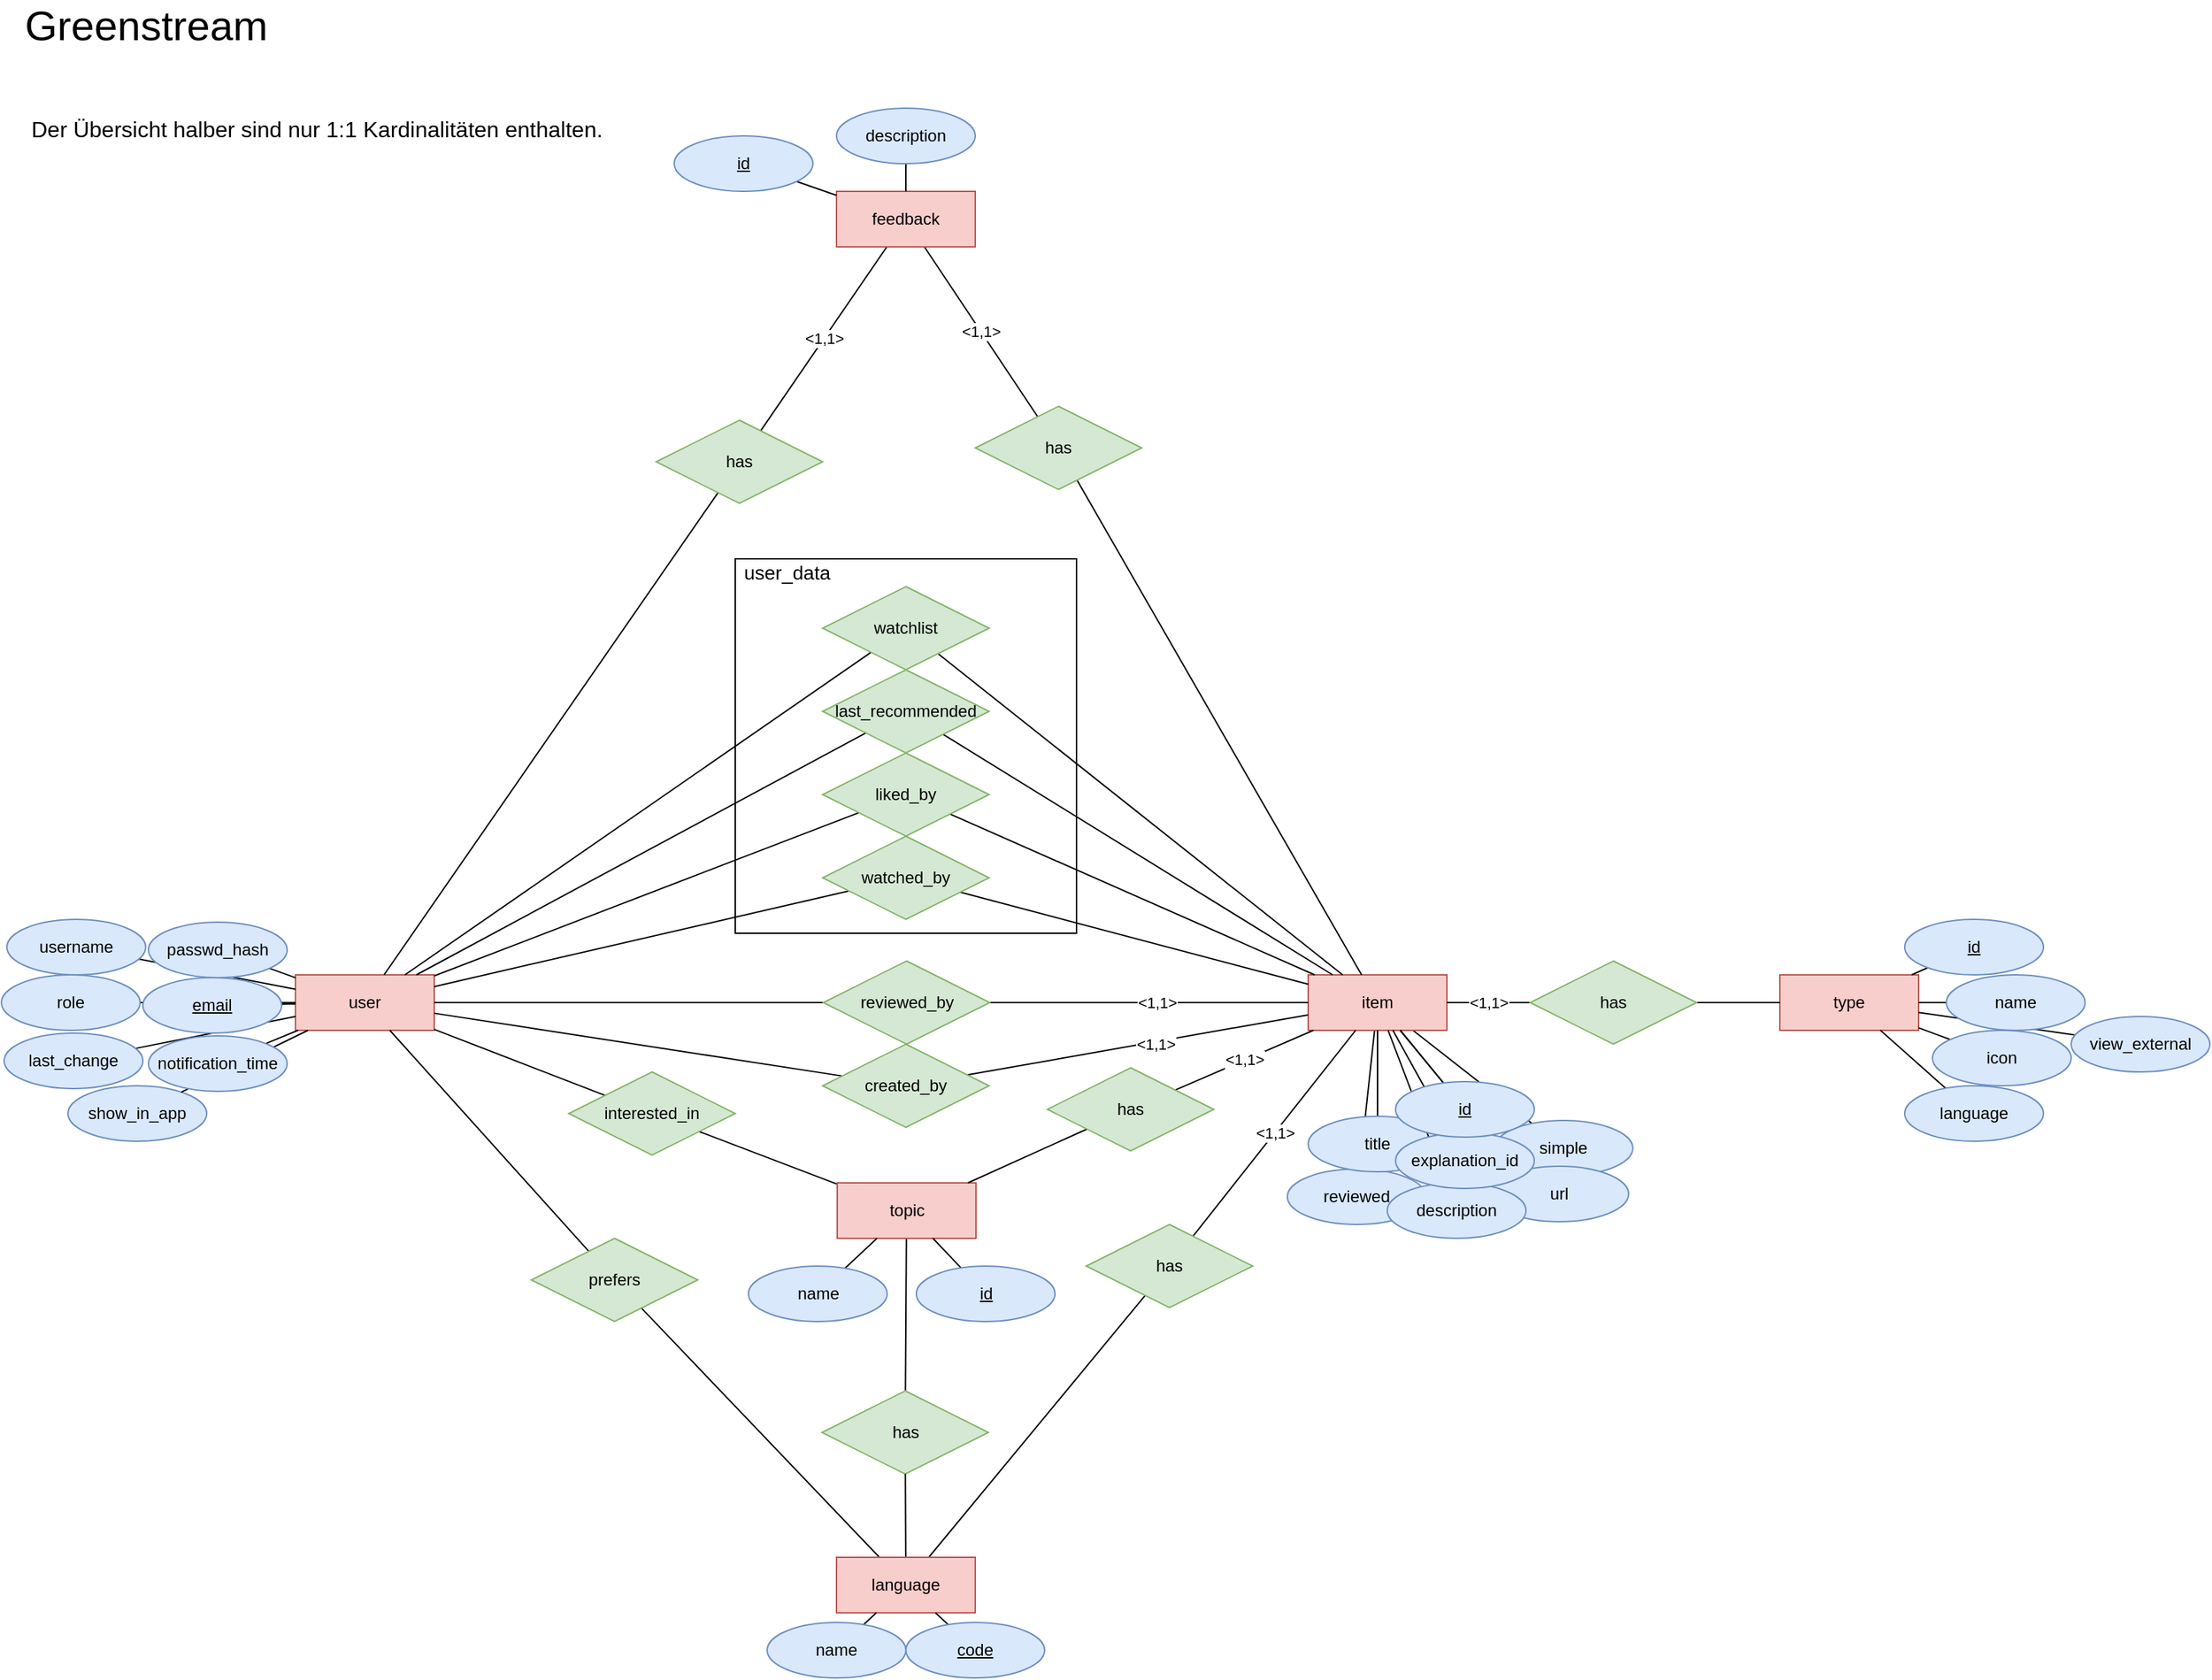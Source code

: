 <mxfile version="14.4.8" type="github">
  <diagram id="yYash_9FX-N8x_OdWU7n" name="Page-1">
    <mxGraphModel dx="1422" dy="1942" grid="0" gridSize="10" guides="1" tooltips="1" connect="1" arrows="1" fold="1" page="1" pageScale="1" pageWidth="827" pageHeight="1169" math="0" shadow="0">
      <root>
        <mxCell id="0" />
        <mxCell id="1" parent="0" />
        <mxCell id="AYxX15isop8XZw2IDsf4-109" value="show_in_app" style="ellipse;whiteSpace=wrap;html=1;align=center;strokeColor=#6c8ebf;fillColor=#dae8fc;" parent="1" vertex="1">
          <mxGeometry x="223" y="192" width="100" height="40" as="geometry" />
        </mxCell>
        <mxCell id="AYxX15isop8XZw2IDsf4-127" style="edgeStyle=none;rounded=0;orthogonalLoop=1;jettySize=auto;html=1;startArrow=none;startFill=0;startSize=6;endArrow=none;endFill=0;strokeColor=#000000;strokeWidth=1;" parent="1" source="AYxX15isop8XZw2IDsf4-126" target="vbSCoahMgH9bi58tosfz-2" edge="1">
          <mxGeometry relative="1" as="geometry" />
        </mxCell>
        <mxCell id="AYxX15isop8XZw2IDsf4-126" value="reviewed" style="ellipse;whiteSpace=wrap;html=1;align=center;strokeColor=#6c8ebf;fillColor=#dae8fc;" parent="1" vertex="1">
          <mxGeometry x="1102" y="252" width="100" height="40" as="geometry" />
        </mxCell>
        <mxCell id="AYxX15isop8XZw2IDsf4-125" style="edgeStyle=none;rounded=0;orthogonalLoop=1;jettySize=auto;html=1;startArrow=none;startFill=0;startSize=6;endArrow=none;endFill=0;strokeColor=#000000;strokeWidth=1;" parent="1" source="AYxX15isop8XZw2IDsf4-124" target="vbSCoahMgH9bi58tosfz-2" edge="1">
          <mxGeometry relative="1" as="geometry" />
        </mxCell>
        <mxCell id="AYxX15isop8XZw2IDsf4-124" value="simple" style="ellipse;whiteSpace=wrap;html=1;align=center;strokeColor=#6c8ebf;fillColor=#dae8fc;" parent="1" vertex="1">
          <mxGeometry x="1251" y="217" width="100" height="40" as="geometry" />
        </mxCell>
        <mxCell id="AYxX15isop8XZw2IDsf4-122" value="url" style="ellipse;whiteSpace=wrap;html=1;align=center;strokeColor=#6c8ebf;fillColor=#dae8fc;" parent="1" vertex="1">
          <mxGeometry x="1248" y="250" width="100" height="40" as="geometry" />
        </mxCell>
        <mxCell id="AYxX15isop8XZw2IDsf4-24" value="" style="rounded=0;whiteSpace=wrap;html=1;" parent="1" vertex="1">
          <mxGeometry x="704" y="-188" width="246" height="270" as="geometry" />
        </mxCell>
        <mxCell id="vbSCoahMgH9bi58tosfz-1" value="user" style="whiteSpace=wrap;html=1;align=center;rounded=0;strokeColor=#b85450;fillColor=#f8cecc;" parent="1" vertex="1">
          <mxGeometry x="387" y="112" width="100" height="40" as="geometry" />
        </mxCell>
        <mxCell id="vbSCoahMgH9bi58tosfz-2" value="&lt;div&gt;item&lt;/div&gt;" style="whiteSpace=wrap;html=1;align=center;rounded=0;strokeColor=#b85450;fillColor=#f8cecc;" parent="1" vertex="1">
          <mxGeometry x="1117" y="112" width="100" height="40" as="geometry" />
        </mxCell>
        <mxCell id="AYxX15isop8XZw2IDsf4-2" style="rounded=0;orthogonalLoop=1;jettySize=auto;html=1;endArrow=none;endFill=0;" parent="1" source="AYxX15isop8XZw2IDsf4-1" target="vbSCoahMgH9bi58tosfz-1" edge="1">
          <mxGeometry relative="1" as="geometry" />
        </mxCell>
        <mxCell id="AYxX15isop8XZw2IDsf4-4" style="edgeStyle=none;rounded=0;orthogonalLoop=1;jettySize=auto;html=1;endArrow=none;endFill=0;" parent="1" source="AYxX15isop8XZw2IDsf4-3" target="vbSCoahMgH9bi58tosfz-2" edge="1">
          <mxGeometry relative="1" as="geometry" />
        </mxCell>
        <mxCell id="AYxX15isop8XZw2IDsf4-16" value="&amp;lt;1,1&amp;gt;" style="edgeStyle=none;rounded=0;orthogonalLoop=1;jettySize=auto;html=1;endArrow=none;endFill=0;" parent="1" source="AYxX15isop8XZw2IDsf4-12" target="vbSCoahMgH9bi58tosfz-2" edge="1">
          <mxGeometry x="0.102" y="-2" relative="1" as="geometry">
            <mxPoint as="offset" />
          </mxGeometry>
        </mxCell>
        <mxCell id="AYxX15isop8XZw2IDsf4-23" style="edgeStyle=none;rounded=0;orthogonalLoop=1;jettySize=auto;html=1;endArrow=none;endFill=0;" parent="1" source="AYxX15isop8XZw2IDsf4-12" target="vbSCoahMgH9bi58tosfz-1" edge="1">
          <mxGeometry relative="1" as="geometry" />
        </mxCell>
        <mxCell id="AYxX15isop8XZw2IDsf4-12" value="created_by" style="shape=rhombus;perimeter=rhombusPerimeter;whiteSpace=wrap;html=1;align=center;rounded=0;strokeColor=#82b366;fillColor=#d5e8d4;" parent="1" vertex="1">
          <mxGeometry x="767" y="162" width="120" height="60" as="geometry" />
        </mxCell>
        <mxCell id="AYxX15isop8XZw2IDsf4-17" style="edgeStyle=none;rounded=0;orthogonalLoop=1;jettySize=auto;html=1;endArrow=none;endFill=0;" parent="1" source="AYxX15isop8XZw2IDsf4-13" target="vbSCoahMgH9bi58tosfz-2" edge="1">
          <mxGeometry relative="1" as="geometry" />
        </mxCell>
        <mxCell id="AYxX15isop8XZw2IDsf4-22" style="edgeStyle=none;rounded=0;orthogonalLoop=1;jettySize=auto;html=1;endArrow=none;endFill=0;" parent="1" source="AYxX15isop8XZw2IDsf4-13" target="vbSCoahMgH9bi58tosfz-1" edge="1">
          <mxGeometry relative="1" as="geometry" />
        </mxCell>
        <mxCell id="AYxX15isop8XZw2IDsf4-13" value="liked_by" style="shape=rhombus;perimeter=rhombusPerimeter;whiteSpace=wrap;html=1;align=center;rounded=0;strokeColor=#82b366;fillColor=#d5e8d4;" parent="1" vertex="1">
          <mxGeometry x="767" y="-48" width="120" height="60" as="geometry" />
        </mxCell>
        <mxCell id="AYxX15isop8XZw2IDsf4-18" style="edgeStyle=none;rounded=0;orthogonalLoop=1;jettySize=auto;html=1;endArrow=none;endFill=0;" parent="1" source="AYxX15isop8XZw2IDsf4-14" target="vbSCoahMgH9bi58tosfz-2" edge="1">
          <mxGeometry relative="1" as="geometry" />
        </mxCell>
        <mxCell id="AYxX15isop8XZw2IDsf4-21" style="edgeStyle=none;rounded=0;orthogonalLoop=1;jettySize=auto;html=1;endArrow=none;endFill=0;" parent="1" source="AYxX15isop8XZw2IDsf4-14" target="vbSCoahMgH9bi58tosfz-1" edge="1">
          <mxGeometry relative="1" as="geometry" />
        </mxCell>
        <mxCell id="AYxX15isop8XZw2IDsf4-14" value="watched_by" style="shape=rhombus;perimeter=rhombusPerimeter;whiteSpace=wrap;html=1;align=center;rounded=0;strokeColor=#82b366;fillColor=#d5e8d4;" parent="1" vertex="1">
          <mxGeometry x="767" y="12" width="120" height="60" as="geometry" />
        </mxCell>
        <mxCell id="AYxX15isop8XZw2IDsf4-19" value="&amp;lt;1,1&amp;gt;" style="edgeStyle=none;rounded=0;orthogonalLoop=1;jettySize=auto;html=1;endArrow=none;endFill=0;" parent="1" source="AYxX15isop8XZw2IDsf4-15" target="vbSCoahMgH9bi58tosfz-2" edge="1">
          <mxGeometry x="0.05" relative="1" as="geometry">
            <mxPoint as="offset" />
          </mxGeometry>
        </mxCell>
        <mxCell id="AYxX15isop8XZw2IDsf4-20" style="edgeStyle=none;rounded=0;orthogonalLoop=1;jettySize=auto;html=1;endArrow=none;endFill=0;" parent="1" source="AYxX15isop8XZw2IDsf4-15" target="vbSCoahMgH9bi58tosfz-1" edge="1">
          <mxGeometry relative="1" as="geometry" />
        </mxCell>
        <mxCell id="AYxX15isop8XZw2IDsf4-15" value="reviewed_by" style="shape=rhombus;perimeter=rhombusPerimeter;whiteSpace=wrap;html=1;align=center;rounded=0;strokeColor=#82b366;fillColor=#d5e8d4;" parent="1" vertex="1">
          <mxGeometry x="767.5" y="102" width="120" height="60" as="geometry" />
        </mxCell>
        <mxCell id="AYxX15isop8XZw2IDsf4-25" value="&lt;font style=&quot;font-size: 14px&quot;&gt;user_data&lt;/font&gt;" style="text;html=1;align=center;verticalAlign=middle;resizable=0;points=[];autosize=1;" parent="1" vertex="1">
          <mxGeometry x="700.5" y="-188" width="80" height="20" as="geometry" />
        </mxCell>
        <mxCell id="AYxX15isop8XZw2IDsf4-31" style="edgeStyle=none;rounded=0;orthogonalLoop=1;jettySize=auto;html=1;endArrow=none;endFill=0;" parent="1" source="AYxX15isop8XZw2IDsf4-30" target="vbSCoahMgH9bi58tosfz-2" edge="1">
          <mxGeometry relative="1" as="geometry" />
        </mxCell>
        <mxCell id="AYxX15isop8XZw2IDsf4-32" style="edgeStyle=none;rounded=0;orthogonalLoop=1;jettySize=auto;html=1;endArrow=none;endFill=0;" parent="1" source="AYxX15isop8XZw2IDsf4-30" target="vbSCoahMgH9bi58tosfz-1" edge="1">
          <mxGeometry relative="1" as="geometry" />
        </mxCell>
        <mxCell id="AYxX15isop8XZw2IDsf4-30" value="last_recommended" style="shape=rhombus;perimeter=rhombusPerimeter;whiteSpace=wrap;html=1;align=center;rounded=0;strokeColor=#82b366;fillColor=#d5e8d4;" parent="1" vertex="1">
          <mxGeometry x="767" y="-108" width="120" height="60" as="geometry" />
        </mxCell>
        <mxCell id="AYxX15isop8XZw2IDsf4-35" style="edgeStyle=none;rounded=0;orthogonalLoop=1;jettySize=auto;html=1;endArrow=none;endFill=0;" parent="1" source="AYxX15isop8XZw2IDsf4-34" target="vbSCoahMgH9bi58tosfz-1" edge="1">
          <mxGeometry relative="1" as="geometry" />
        </mxCell>
        <mxCell id="AYxX15isop8XZw2IDsf4-36" style="edgeStyle=none;rounded=0;orthogonalLoop=1;jettySize=auto;html=1;endArrow=none;endFill=0;" parent="1" source="AYxX15isop8XZw2IDsf4-34" target="AYxX15isop8XZw2IDsf4-33" edge="1">
          <mxGeometry relative="1" as="geometry" />
        </mxCell>
        <mxCell id="AYxX15isop8XZw2IDsf4-34" value="interested_in" style="shape=rhombus;perimeter=rhombusPerimeter;whiteSpace=wrap;html=1;align=center;rounded=0;strokeColor=#82b366;fillColor=#d5e8d4;" parent="1" vertex="1">
          <mxGeometry x="584" y="182" width="120" height="60" as="geometry" />
        </mxCell>
        <mxCell id="AYxX15isop8XZw2IDsf4-42" style="edgeStyle=none;rounded=0;orthogonalLoop=1;jettySize=auto;html=1;endArrow=none;endFill=0;" parent="1" source="AYxX15isop8XZw2IDsf4-41" target="AYxX15isop8XZw2IDsf4-33" edge="1">
          <mxGeometry relative="1" as="geometry" />
        </mxCell>
        <mxCell id="AYxX15isop8XZw2IDsf4-41" value="has" style="shape=rhombus;perimeter=rhombusPerimeter;whiteSpace=wrap;html=1;align=center;rounded=0;strokeColor=#82b366;fillColor=#d5e8d4;" parent="1" vertex="1">
          <mxGeometry x="766.5" y="412" width="120" height="60" as="geometry" />
        </mxCell>
        <mxCell id="AYxX15isop8XZw2IDsf4-44" style="edgeStyle=none;rounded=0;orthogonalLoop=1;jettySize=auto;html=1;endArrow=none;endFill=0;" parent="1" source="AYxX15isop8XZw2IDsf4-43" target="AYxX15isop8XZw2IDsf4-41" edge="1">
          <mxGeometry relative="1" as="geometry" />
        </mxCell>
        <mxCell id="AYxX15isop8XZw2IDsf4-54" style="edgeStyle=none;rounded=0;orthogonalLoop=1;jettySize=auto;html=1;endArrow=none;endFill=0;" parent="1" source="AYxX15isop8XZw2IDsf4-43" target="AYxX15isop8XZw2IDsf4-52" edge="1">
          <mxGeometry relative="1" as="geometry" />
        </mxCell>
        <mxCell id="AYxX15isop8XZw2IDsf4-53" value="&amp;lt;1,1&amp;gt;" style="edgeStyle=none;rounded=0;orthogonalLoop=1;jettySize=auto;html=1;endArrow=none;endFill=0;" parent="1" source="AYxX15isop8XZw2IDsf4-52" target="vbSCoahMgH9bi58tosfz-2" edge="1">
          <mxGeometry relative="1" as="geometry" />
        </mxCell>
        <mxCell id="AYxX15isop8XZw2IDsf4-52" value="has" style="shape=rhombus;perimeter=rhombusPerimeter;whiteSpace=wrap;html=1;align=center;rounded=0;strokeColor=#82b366;fillColor=#d5e8d4;" parent="1" vertex="1">
          <mxGeometry x="957" y="292" width="120" height="60" as="geometry" />
        </mxCell>
        <mxCell id="AYxX15isop8XZw2IDsf4-58" style="edgeStyle=none;rounded=0;orthogonalLoop=1;jettySize=auto;html=1;endArrow=none;endFill=0;" parent="1" source="AYxX15isop8XZw2IDsf4-57" target="AYxX15isop8XZw2IDsf4-43" edge="1">
          <mxGeometry relative="1" as="geometry" />
        </mxCell>
        <mxCell id="AYxX15isop8XZw2IDsf4-59" style="edgeStyle=none;rounded=0;orthogonalLoop=1;jettySize=auto;html=1;endArrow=none;endFill=0;" parent="1" source="AYxX15isop8XZw2IDsf4-57" target="vbSCoahMgH9bi58tosfz-1" edge="1">
          <mxGeometry relative="1" as="geometry" />
        </mxCell>
        <mxCell id="AYxX15isop8XZw2IDsf4-57" value="prefers" style="shape=rhombus;perimeter=rhombusPerimeter;whiteSpace=wrap;html=1;align=center;rounded=0;strokeColor=#82b366;fillColor=#d5e8d4;" parent="1" vertex="1">
          <mxGeometry x="557" y="302" width="120" height="60" as="geometry" />
        </mxCell>
        <mxCell id="AYxX15isop8XZw2IDsf4-33" value="&lt;div&gt;topic&lt;/div&gt;" style="whiteSpace=wrap;html=1;align=center;rounded=0;strokeColor=#b85450;fillColor=#f8cecc;" parent="1" vertex="1">
          <mxGeometry x="777.5" y="262" width="100" height="40" as="geometry" />
        </mxCell>
        <mxCell id="AYxX15isop8XZw2IDsf4-38" style="edgeStyle=none;rounded=0;orthogonalLoop=1;jettySize=auto;html=1;endArrow=none;endFill=0;" parent="1" source="AYxX15isop8XZw2IDsf4-37" target="AYxX15isop8XZw2IDsf4-33" edge="1">
          <mxGeometry relative="1" as="geometry" />
        </mxCell>
        <mxCell id="AYxX15isop8XZw2IDsf4-37" value="name" style="ellipse;whiteSpace=wrap;html=1;align=center;strokeColor=#6c8ebf;fillColor=#dae8fc;" parent="1" vertex="1">
          <mxGeometry x="713.5" y="322" width="100" height="40" as="geometry" />
        </mxCell>
        <mxCell id="AYxX15isop8XZw2IDsf4-40" style="edgeStyle=none;rounded=0;orthogonalLoop=1;jettySize=auto;html=1;endArrow=none;endFill=0;" parent="1" source="AYxX15isop8XZw2IDsf4-39" target="AYxX15isop8XZw2IDsf4-33" edge="1">
          <mxGeometry relative="1" as="geometry" />
        </mxCell>
        <mxCell id="AYxX15isop8XZw2IDsf4-39" value="id" style="ellipse;whiteSpace=wrap;html=1;align=center;fontStyle=4;fillColor=#dae8fc;strokeColor=#6c8ebf;" parent="1" vertex="1">
          <mxGeometry x="834.5" y="322" width="100" height="40" as="geometry" />
        </mxCell>
        <mxCell id="AYxX15isop8XZw2IDsf4-63" value="type" style="whiteSpace=wrap;html=1;align=center;rounded=0;strokeColor=#b85450;fillColor=#f8cecc;" parent="1" vertex="1">
          <mxGeometry x="1457" y="112" width="100" height="40" as="geometry" />
        </mxCell>
        <mxCell id="AYxX15isop8XZw2IDsf4-65" style="edgeStyle=none;rounded=0;orthogonalLoop=1;jettySize=auto;html=1;endArrow=none;endFill=0;" parent="1" source="AYxX15isop8XZw2IDsf4-64" target="AYxX15isop8XZw2IDsf4-63" edge="1">
          <mxGeometry relative="1" as="geometry" />
        </mxCell>
        <mxCell id="AYxX15isop8XZw2IDsf4-64" value="id" style="ellipse;whiteSpace=wrap;html=1;align=center;fontStyle=4;fillColor=#dae8fc;strokeColor=#6c8ebf;" parent="1" vertex="1">
          <mxGeometry x="1547" y="72" width="100" height="40" as="geometry" />
        </mxCell>
        <mxCell id="AYxX15isop8XZw2IDsf4-68" style="edgeStyle=none;rounded=0;orthogonalLoop=1;jettySize=auto;html=1;endArrow=none;endFill=0;" parent="1" source="AYxX15isop8XZw2IDsf4-66" target="AYxX15isop8XZw2IDsf4-63" edge="1">
          <mxGeometry relative="1" as="geometry" />
        </mxCell>
        <mxCell id="AYxX15isop8XZw2IDsf4-70" style="edgeStyle=none;rounded=0;orthogonalLoop=1;jettySize=auto;html=1;endArrow=none;endFill=0;" parent="1" source="AYxX15isop8XZw2IDsf4-69" target="AYxX15isop8XZw2IDsf4-63" edge="1">
          <mxGeometry relative="1" as="geometry" />
        </mxCell>
        <mxCell id="AYxX15isop8XZw2IDsf4-69" value="icon" style="ellipse;whiteSpace=wrap;html=1;align=center;strokeColor=#6c8ebf;fillColor=#dae8fc;" parent="1" vertex="1">
          <mxGeometry x="1567" y="152" width="100" height="40" as="geometry" />
        </mxCell>
        <mxCell id="AYxX15isop8XZw2IDsf4-73" style="edgeStyle=none;rounded=0;orthogonalLoop=1;jettySize=auto;html=1;endArrow=none;endFill=0;" parent="1" source="AYxX15isop8XZw2IDsf4-71" target="AYxX15isop8XZw2IDsf4-63" edge="1">
          <mxGeometry relative="1" as="geometry" />
        </mxCell>
        <mxCell id="AYxX15isop8XZw2IDsf4-71" value="language" style="ellipse;whiteSpace=wrap;html=1;align=center;strokeColor=#6c8ebf;fillColor=#dae8fc;" parent="1" vertex="1">
          <mxGeometry x="1547" y="192" width="100" height="40" as="geometry" />
        </mxCell>
        <mxCell id="AYxX15isop8XZw2IDsf4-76" style="edgeStyle=none;rounded=0;orthogonalLoop=1;jettySize=auto;html=1;endArrow=none;endFill=0;" parent="1" source="AYxX15isop8XZw2IDsf4-74" target="AYxX15isop8XZw2IDsf4-63" edge="1">
          <mxGeometry relative="1" as="geometry" />
        </mxCell>
        <mxCell id="AYxX15isop8XZw2IDsf4-74" value="view_external" style="ellipse;whiteSpace=wrap;html=1;align=center;strokeColor=#6c8ebf;fillColor=#dae8fc;" parent="1" vertex="1">
          <mxGeometry x="1667" y="142" width="100" height="40" as="geometry" />
        </mxCell>
        <mxCell id="AYxX15isop8XZw2IDsf4-78" value="" style="edgeStyle=none;rounded=0;orthogonalLoop=1;jettySize=auto;html=1;endArrow=none;endFill=0;" parent="1" source="AYxX15isop8XZw2IDsf4-77" target="AYxX15isop8XZw2IDsf4-63" edge="1">
          <mxGeometry relative="1" as="geometry" />
        </mxCell>
        <mxCell id="AYxX15isop8XZw2IDsf4-79" value="&amp;lt;1,1&amp;gt;" style="edgeStyle=none;rounded=0;orthogonalLoop=1;jettySize=auto;html=1;endArrow=none;endFill=0;" parent="1" source="AYxX15isop8XZw2IDsf4-77" target="vbSCoahMgH9bi58tosfz-2" edge="1">
          <mxGeometry relative="1" as="geometry" />
        </mxCell>
        <mxCell id="AYxX15isop8XZw2IDsf4-77" value="has" style="shape=rhombus;perimeter=rhombusPerimeter;whiteSpace=wrap;html=1;align=center;rounded=0;strokeColor=#82b366;fillColor=#d5e8d4;" parent="1" vertex="1">
          <mxGeometry x="1277" y="102" width="120" height="60" as="geometry" />
        </mxCell>
        <mxCell id="AYxX15isop8XZw2IDsf4-89" value="&amp;lt;1,1&amp;gt;" style="edgeStyle=none;rounded=0;orthogonalLoop=1;jettySize=auto;html=1;endArrow=none;endFill=0;" parent="1" source="AYxX15isop8XZw2IDsf4-88" target="AYxX15isop8XZw2IDsf4-80" edge="1">
          <mxGeometry relative="1" as="geometry" />
        </mxCell>
        <mxCell id="AYxX15isop8XZw2IDsf4-90" style="edgeStyle=none;rounded=0;orthogonalLoop=1;jettySize=auto;html=1;endArrow=none;endFill=0;" parent="1" source="AYxX15isop8XZw2IDsf4-88" target="vbSCoahMgH9bi58tosfz-2" edge="1">
          <mxGeometry relative="1" as="geometry" />
        </mxCell>
        <mxCell id="AYxX15isop8XZw2IDsf4-88" value="has" style="shape=rhombus;perimeter=rhombusPerimeter;whiteSpace=wrap;html=1;align=center;rounded=0;strokeColor=#82b366;fillColor=#d5e8d4;" parent="1" vertex="1">
          <mxGeometry x="877" y="-298" width="120" height="60" as="geometry" />
        </mxCell>
        <mxCell id="AYxX15isop8XZw2IDsf4-92" value="&amp;lt;1,1&amp;gt;" style="edgeStyle=none;rounded=0;orthogonalLoop=1;jettySize=auto;html=1;endArrow=none;endFill=0;" parent="1" source="AYxX15isop8XZw2IDsf4-91" target="AYxX15isop8XZw2IDsf4-80" edge="1">
          <mxGeometry relative="1" as="geometry" />
        </mxCell>
        <mxCell id="AYxX15isop8XZw2IDsf4-93" style="edgeStyle=none;rounded=0;orthogonalLoop=1;jettySize=auto;html=1;endArrow=none;endFill=0;" parent="1" source="AYxX15isop8XZw2IDsf4-91" target="vbSCoahMgH9bi58tosfz-1" edge="1">
          <mxGeometry relative="1" as="geometry" />
        </mxCell>
        <mxCell id="AYxX15isop8XZw2IDsf4-91" value="has" style="shape=rhombus;perimeter=rhombusPerimeter;whiteSpace=wrap;html=1;align=center;rounded=0;strokeColor=#82b366;fillColor=#d5e8d4;" parent="1" vertex="1">
          <mxGeometry x="647" y="-288" width="120" height="60" as="geometry" />
        </mxCell>
        <mxCell id="AYxX15isop8XZw2IDsf4-94" value="" style="group" parent="1" vertex="1" connectable="0">
          <mxGeometry x="660" y="-513" width="217" height="100" as="geometry" />
        </mxCell>
        <mxCell id="AYxX15isop8XZw2IDsf4-80" value="feedback" style="whiteSpace=wrap;html=1;align=center;rounded=0;strokeColor=#b85450;fillColor=#f8cecc;" parent="AYxX15isop8XZw2IDsf4-94" vertex="1">
          <mxGeometry x="117" y="60" width="100" height="40" as="geometry" />
        </mxCell>
        <mxCell id="AYxX15isop8XZw2IDsf4-87" style="edgeStyle=none;rounded=0;orthogonalLoop=1;jettySize=auto;html=1;endArrow=none;endFill=0;" parent="AYxX15isop8XZw2IDsf4-94" source="AYxX15isop8XZw2IDsf4-83" target="AYxX15isop8XZw2IDsf4-80" edge="1">
          <mxGeometry relative="1" as="geometry" />
        </mxCell>
        <mxCell id="AYxX15isop8XZw2IDsf4-83" value="description" style="ellipse;whiteSpace=wrap;html=1;align=center;strokeColor=#6c8ebf;fillColor=#dae8fc;" parent="AYxX15isop8XZw2IDsf4-94" vertex="1">
          <mxGeometry x="117" width="100" height="40" as="geometry" />
        </mxCell>
        <mxCell id="AYxX15isop8XZw2IDsf4-86" style="edgeStyle=none;rounded=0;orthogonalLoop=1;jettySize=auto;html=1;endArrow=none;endFill=0;" parent="AYxX15isop8XZw2IDsf4-94" source="AYxX15isop8XZw2IDsf4-85" target="AYxX15isop8XZw2IDsf4-80" edge="1">
          <mxGeometry relative="1" as="geometry" />
        </mxCell>
        <mxCell id="AYxX15isop8XZw2IDsf4-85" value="id" style="ellipse;whiteSpace=wrap;html=1;align=center;fontStyle=4;fillColor=#dae8fc;strokeColor=#6c8ebf;" parent="AYxX15isop8XZw2IDsf4-94" vertex="1">
          <mxGeometry y="20" width="100" height="40" as="geometry" />
        </mxCell>
        <mxCell id="AYxX15isop8XZw2IDsf4-96" style="edgeStyle=none;rounded=0;orthogonalLoop=1;jettySize=auto;html=1;endArrow=none;endFill=0;" parent="1" source="AYxX15isop8XZw2IDsf4-95" target="vbSCoahMgH9bi58tosfz-2" edge="1">
          <mxGeometry relative="1" as="geometry" />
        </mxCell>
        <mxCell id="AYxX15isop8XZw2IDsf4-97" style="edgeStyle=none;rounded=0;orthogonalLoop=1;jettySize=auto;html=1;endArrow=none;endFill=0;" parent="1" source="AYxX15isop8XZw2IDsf4-95" target="vbSCoahMgH9bi58tosfz-1" edge="1">
          <mxGeometry relative="1" as="geometry" />
        </mxCell>
        <mxCell id="AYxX15isop8XZw2IDsf4-95" value="watchlist" style="shape=rhombus;perimeter=rhombusPerimeter;whiteSpace=wrap;html=1;align=center;rounded=0;strokeColor=#82b366;fillColor=#d5e8d4;" parent="1" vertex="1">
          <mxGeometry x="767" y="-168" width="120" height="60" as="geometry" />
        </mxCell>
        <mxCell id="AYxX15isop8XZw2IDsf4-98" value="&lt;font style=&quot;font-size: 16px&quot;&gt;Der Übersicht halber sind nur 1:1 Kardinalitäten enthalten.&lt;/font&gt;" style="text;html=1;align=center;verticalAlign=middle;resizable=0;points=[];autosize=1;" parent="1" vertex="1">
          <mxGeometry x="187" y="-508" width="430" height="20" as="geometry" />
        </mxCell>
        <mxCell id="AYxX15isop8XZw2IDsf4-100" style="edgeStyle=none;rounded=0;orthogonalLoop=1;jettySize=auto;html=1;endArrow=none;endFill=0;" parent="1" source="AYxX15isop8XZw2IDsf4-99" target="vbSCoahMgH9bi58tosfz-1" edge="1">
          <mxGeometry relative="1" as="geometry" />
        </mxCell>
        <mxCell id="AYxX15isop8XZw2IDsf4-102" style="edgeStyle=none;rounded=0;orthogonalLoop=1;jettySize=auto;html=1;endArrow=none;endFill=0;" parent="1" source="AYxX15isop8XZw2IDsf4-101" target="vbSCoahMgH9bi58tosfz-1" edge="1">
          <mxGeometry relative="1" as="geometry" />
        </mxCell>
        <mxCell id="AYxX15isop8XZw2IDsf4-104" style="edgeStyle=none;rounded=0;orthogonalLoop=1;jettySize=auto;html=1;endArrow=none;endFill=0;" parent="1" source="AYxX15isop8XZw2IDsf4-1" target="vbSCoahMgH9bi58tosfz-1" edge="1">
          <mxGeometry relative="1" as="geometry" />
        </mxCell>
        <mxCell id="AYxX15isop8XZw2IDsf4-141" style="edgeStyle=none;rounded=0;orthogonalLoop=1;jettySize=auto;html=1;startArrow=none;startFill=0;startSize=6;endArrow=none;endFill=0;strokeColor=#000000;strokeWidth=1;" parent="1" source="AYxX15isop8XZw2IDsf4-103" target="vbSCoahMgH9bi58tosfz-1" edge="1">
          <mxGeometry relative="1" as="geometry" />
        </mxCell>
        <mxCell id="AYxX15isop8XZw2IDsf4-103" value="role" style="ellipse;whiteSpace=wrap;html=1;align=center;strokeColor=#6c8ebf;fillColor=#dae8fc;" parent="1" vertex="1">
          <mxGeometry x="175" y="112" width="100" height="40" as="geometry" />
        </mxCell>
        <mxCell id="AYxX15isop8XZw2IDsf4-106" style="edgeStyle=none;rounded=0;orthogonalLoop=1;jettySize=auto;html=1;endArrow=none;endFill=0;" parent="1" source="AYxX15isop8XZw2IDsf4-105" target="vbSCoahMgH9bi58tosfz-1" edge="1">
          <mxGeometry relative="1" as="geometry" />
        </mxCell>
        <mxCell id="AYxX15isop8XZw2IDsf4-105" value="last_change" style="ellipse;whiteSpace=wrap;html=1;align=center;strokeColor=#6c8ebf;fillColor=#dae8fc;" parent="1" vertex="1">
          <mxGeometry x="177" y="154" width="100" height="40" as="geometry" />
        </mxCell>
        <mxCell id="AYxX15isop8XZw2IDsf4-108" style="edgeStyle=none;rounded=0;orthogonalLoop=1;jettySize=auto;html=1;endArrow=none;endFill=0;" parent="1" source="AYxX15isop8XZw2IDsf4-107" target="vbSCoahMgH9bi58tosfz-1" edge="1">
          <mxGeometry relative="1" as="geometry" />
        </mxCell>
        <mxCell id="AYxX15isop8XZw2IDsf4-110" style="edgeStyle=none;rounded=0;orthogonalLoop=1;jettySize=auto;html=1;endArrow=none;endFill=0;" parent="1" source="AYxX15isop8XZw2IDsf4-109" target="vbSCoahMgH9bi58tosfz-1" edge="1">
          <mxGeometry relative="1" as="geometry" />
        </mxCell>
        <mxCell id="AYxX15isop8XZw2IDsf4-115" style="edgeStyle=none;rounded=0;orthogonalLoop=1;jettySize=auto;html=1;startArrow=none;startFill=0;startSize=6;endArrow=none;endFill=0;strokeWidth=1;" parent="1" source="AYxX15isop8XZw2IDsf4-113" target="vbSCoahMgH9bi58tosfz-2" edge="1">
          <mxGeometry relative="1" as="geometry" />
        </mxCell>
        <mxCell id="AYxX15isop8XZw2IDsf4-113" value="title" style="ellipse;whiteSpace=wrap;html=1;align=center;strokeColor=#6c8ebf;fillColor=#dae8fc;" parent="1" vertex="1">
          <mxGeometry x="1117" y="214" width="100" height="40" as="geometry" />
        </mxCell>
        <mxCell id="AYxX15isop8XZw2IDsf4-118" style="edgeStyle=none;rounded=0;orthogonalLoop=1;jettySize=auto;html=1;startArrow=none;startFill=0;startSize=6;endArrow=none;endFill=0;strokeColor=#000000;strokeWidth=1;" parent="1" source="AYxX15isop8XZw2IDsf4-117" target="vbSCoahMgH9bi58tosfz-2" edge="1">
          <mxGeometry relative="1" as="geometry" />
        </mxCell>
        <mxCell id="AYxX15isop8XZw2IDsf4-117" value="description" style="ellipse;whiteSpace=wrap;html=1;align=center;strokeColor=#6c8ebf;fillColor=#dae8fc;" parent="1" vertex="1">
          <mxGeometry x="1174" y="262" width="100" height="40" as="geometry" />
        </mxCell>
        <mxCell id="AYxX15isop8XZw2IDsf4-120" style="edgeStyle=none;rounded=0;orthogonalLoop=1;jettySize=auto;html=1;startArrow=none;startFill=0;startSize=6;endArrow=none;endFill=0;strokeColor=#000000;strokeWidth=1;" parent="1" source="AYxX15isop8XZw2IDsf4-119" target="vbSCoahMgH9bi58tosfz-2" edge="1">
          <mxGeometry relative="1" as="geometry" />
        </mxCell>
        <mxCell id="AYxX15isop8XZw2IDsf4-123" style="edgeStyle=none;rounded=0;orthogonalLoop=1;jettySize=auto;html=1;startArrow=none;startFill=0;startSize=6;endArrow=none;endFill=0;strokeColor=#000000;strokeWidth=1;" parent="1" source="AYxX15isop8XZw2IDsf4-3" target="vbSCoahMgH9bi58tosfz-2" edge="1">
          <mxGeometry relative="1" as="geometry" />
        </mxCell>
        <mxCell id="AYxX15isop8XZw2IDsf4-128" style="edgeStyle=none;rounded=0;orthogonalLoop=1;jettySize=auto;html=1;exitX=0.5;exitY=1;exitDx=0;exitDy=0;startArrow=none;startFill=0;startSize=6;endArrow=none;endFill=0;strokeColor=#000000;strokeWidth=1;" parent="1" source="AYxX15isop8XZw2IDsf4-126" target="AYxX15isop8XZw2IDsf4-126" edge="1">
          <mxGeometry relative="1" as="geometry" />
        </mxCell>
        <mxCell id="AYxX15isop8XZw2IDsf4-131" value="&lt;font style=&quot;font-size: 30px&quot;&gt;Greenstream&lt;/font&gt;" style="text;html=1;align=center;verticalAlign=middle;resizable=0;points=[];autosize=1;" parent="1" vertex="1">
          <mxGeometry x="187" y="-584" width="184" height="22" as="geometry" />
        </mxCell>
        <mxCell id="AYxX15isop8XZw2IDsf4-133" style="edgeStyle=none;rounded=0;orthogonalLoop=1;jettySize=auto;html=1;startArrow=none;startFill=0;startSize=6;endArrow=none;endFill=0;strokeColor=#000000;strokeWidth=1;" parent="1" source="AYxX15isop8XZw2IDsf4-132" target="AYxX15isop8XZw2IDsf4-33" edge="1">
          <mxGeometry relative="1" as="geometry" />
        </mxCell>
        <mxCell id="AYxX15isop8XZw2IDsf4-134" value="&amp;lt;1,1&amp;gt;" style="edgeStyle=none;rounded=0;orthogonalLoop=1;jettySize=auto;html=1;startArrow=none;startFill=0;startSize=6;endArrow=none;endFill=0;strokeColor=#000000;strokeWidth=1;" parent="1" source="AYxX15isop8XZw2IDsf4-132" target="vbSCoahMgH9bi58tosfz-2" edge="1">
          <mxGeometry relative="1" as="geometry" />
        </mxCell>
        <mxCell id="AYxX15isop8XZw2IDsf4-132" value="has" style="shape=rhombus;perimeter=rhombusPerimeter;whiteSpace=wrap;html=1;align=center;rounded=0;strokeColor=#82b366;fillColor=#d5e8d4;" parent="1" vertex="1">
          <mxGeometry x="929" y="179" width="120" height="60" as="geometry" />
        </mxCell>
        <mxCell id="AYxX15isop8XZw2IDsf4-43" value="language" style="whiteSpace=wrap;html=1;align=center;rounded=0;strokeColor=#b85450;fillColor=#f8cecc;" parent="1" vertex="1">
          <mxGeometry x="777" y="532" width="100" height="40" as="geometry" />
        </mxCell>
        <mxCell id="AYxX15isop8XZw2IDsf4-139" style="edgeStyle=none;rounded=0;orthogonalLoop=1;jettySize=auto;html=1;startArrow=none;startFill=0;startSize=6;endArrow=none;endFill=0;strokeColor=#000000;strokeWidth=1;" parent="1" source="AYxX15isop8XZw2IDsf4-47" target="AYxX15isop8XZw2IDsf4-43" edge="1">
          <mxGeometry relative="1" as="geometry" />
        </mxCell>
        <mxCell id="AYxX15isop8XZw2IDsf4-47" value="name" style="ellipse;whiteSpace=wrap;html=1;align=center;strokeColor=#6c8ebf;fillColor=#dae8fc;" parent="1" vertex="1">
          <mxGeometry x="727" y="579" width="100" height="40" as="geometry" />
        </mxCell>
        <mxCell id="AYxX15isop8XZw2IDsf4-138" style="edgeStyle=none;rounded=0;orthogonalLoop=1;jettySize=auto;html=1;startArrow=none;startFill=0;startSize=6;endArrow=none;endFill=0;strokeColor=#000000;strokeWidth=1;" parent="1" source="AYxX15isop8XZw2IDsf4-51" target="AYxX15isop8XZw2IDsf4-43" edge="1">
          <mxGeometry relative="1" as="geometry" />
        </mxCell>
        <mxCell id="AYxX15isop8XZw2IDsf4-51" value="&lt;u&gt;code&lt;/u&gt;" style="ellipse;whiteSpace=wrap;html=1;align=center;strokeColor=#6c8ebf;fillColor=#dae8fc;" parent="1" vertex="1">
          <mxGeometry x="827" y="579" width="100" height="40" as="geometry" />
        </mxCell>
        <mxCell id="AYxX15isop8XZw2IDsf4-101" value="username" style="ellipse;whiteSpace=wrap;html=1;align=center;strokeColor=#6c8ebf;fillColor=#dae8fc;" parent="1" vertex="1">
          <mxGeometry x="179" y="72" width="100" height="40" as="geometry" />
        </mxCell>
        <mxCell id="AYxX15isop8XZw2IDsf4-99" value="passwd_hash" style="ellipse;whiteSpace=wrap;html=1;align=center;strokeColor=#6c8ebf;fillColor=#dae8fc;" parent="1" vertex="1">
          <mxGeometry x="281" y="74" width="100" height="40" as="geometry" />
        </mxCell>
        <mxCell id="AYxX15isop8XZw2IDsf4-66" value="name" style="ellipse;whiteSpace=wrap;html=1;align=center;strokeColor=#6c8ebf;fillColor=#dae8fc;" parent="1" vertex="1">
          <mxGeometry x="1577" y="112" width="100" height="40" as="geometry" />
        </mxCell>
        <mxCell id="AYxX15isop8XZw2IDsf4-135" style="edgeStyle=none;rounded=0;orthogonalLoop=1;jettySize=auto;html=1;startArrow=none;startFill=0;startSize=6;endArrow=none;endFill=0;strokeColor=#000000;strokeWidth=1;" parent="1" source="AYxX15isop8XZw2IDsf4-122" target="AYxX15isop8XZw2IDsf4-3" edge="1">
          <mxGeometry relative="1" as="geometry">
            <mxPoint x="1280.239" y="251.304" as="sourcePoint" />
            <mxPoint x="1185.986" y="152" as="targetPoint" />
          </mxGeometry>
        </mxCell>
        <mxCell id="AYxX15isop8XZw2IDsf4-119" value="explanation_id" style="ellipse;whiteSpace=wrap;html=1;align=center;strokeColor=#6c8ebf;fillColor=#dae8fc;" parent="1" vertex="1">
          <mxGeometry x="1180" y="226" width="100" height="40" as="geometry" />
        </mxCell>
        <mxCell id="AYxX15isop8XZw2IDsf4-3" value="id" style="ellipse;whiteSpace=wrap;html=1;align=center;fontStyle=4;fillColor=#dae8fc;strokeColor=#6c8ebf;" parent="1" vertex="1">
          <mxGeometry x="1180" y="189" width="100" height="40" as="geometry" />
        </mxCell>
        <mxCell id="AYxX15isop8XZw2IDsf4-1" value="email" style="ellipse;whiteSpace=wrap;html=1;align=center;fontStyle=4;fillColor=#dae8fc;strokeColor=#6c8ebf;" parent="1" vertex="1">
          <mxGeometry x="277" y="114" width="100" height="40" as="geometry" />
        </mxCell>
        <mxCell id="AYxX15isop8XZw2IDsf4-107" value="notification_time" style="ellipse;whiteSpace=wrap;html=1;align=center;strokeColor=#6c8ebf;fillColor=#dae8fc;" parent="1" vertex="1">
          <mxGeometry x="281" y="156" width="100" height="40" as="geometry" />
        </mxCell>
      </root>
    </mxGraphModel>
  </diagram>
</mxfile>
